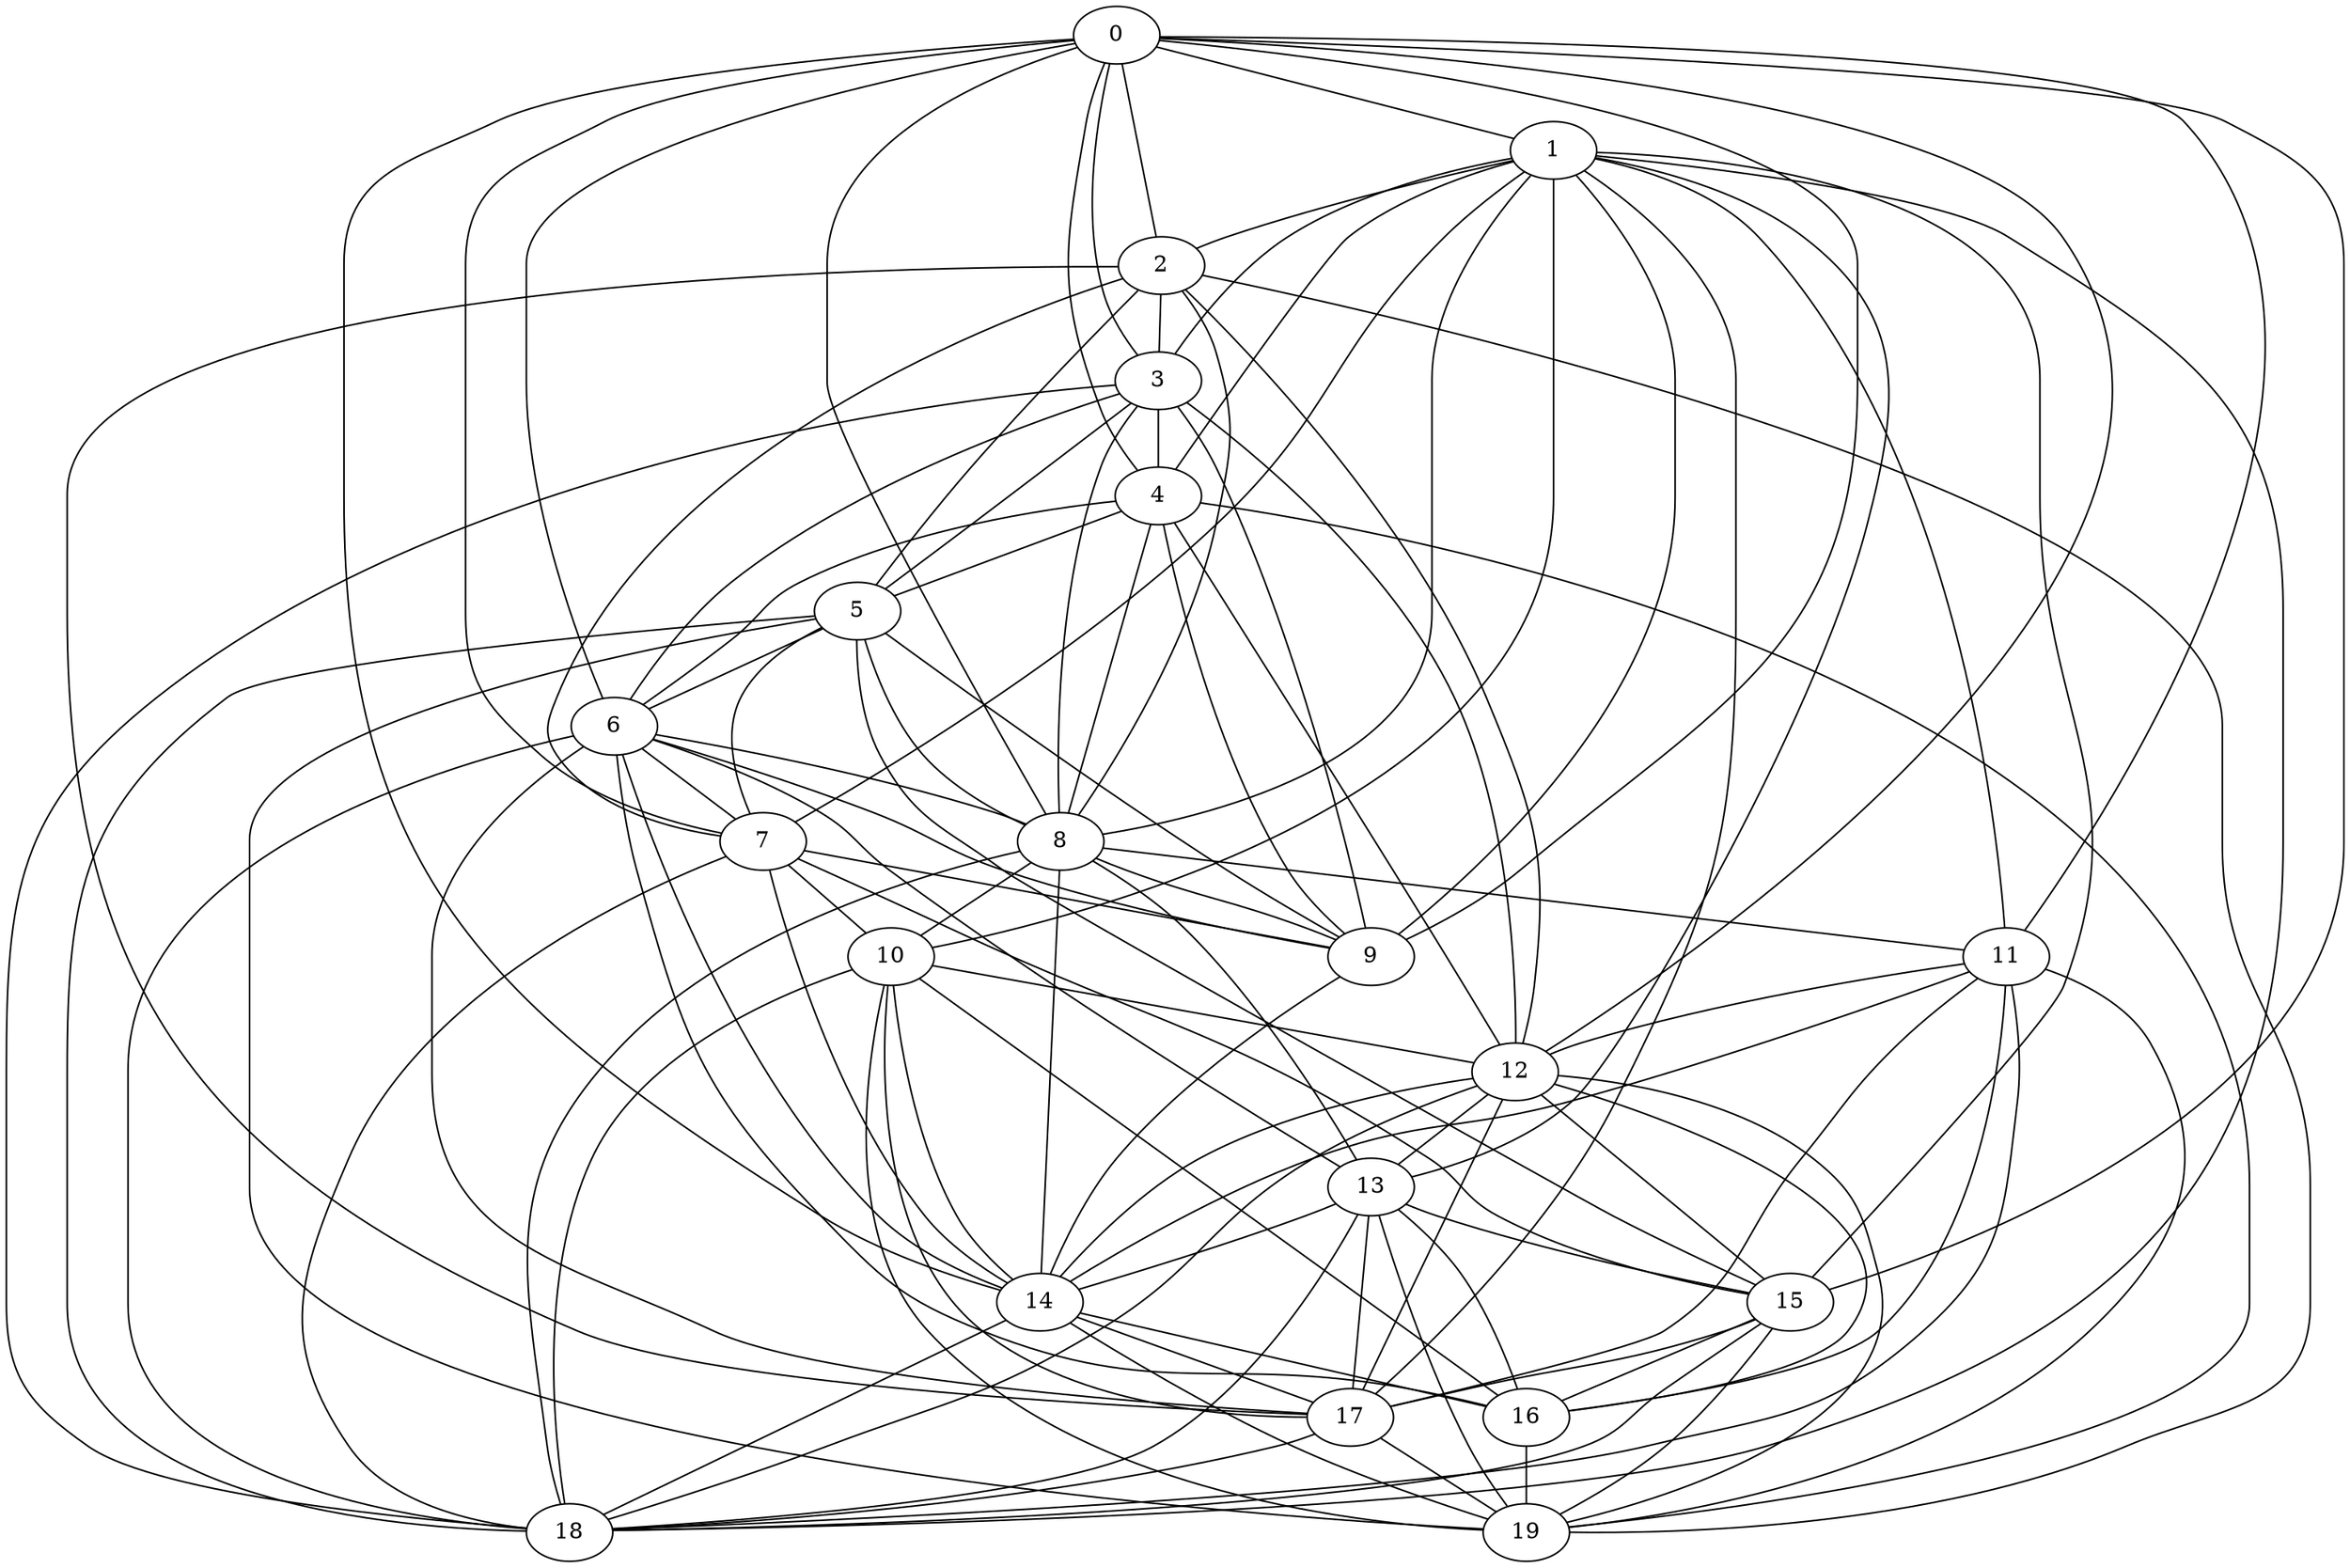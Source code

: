 graph G {
   8 -- 9
   8 -- 11
   8 -- 18
   8 -- 14
   8 -- 13
   8 -- 10
   0 -- 3
   0 -- 2
   0 -- 6
   0 -- 1
   0 -- 9
   0 -- 8
   0 -- 7
   0 -- 12
   0 -- 4
   0 -- 15
   0 -- 11
   0 -- 14
   1 -- 11
   1 -- 3
   1 -- 17
   1 -- 9
   1 -- 4
   1 -- 7
   1 -- 8
   1 -- 2
   1 -- 13
   1 -- 15
   1 -- 18
   1 -- 10
   2 -- 8
   2 -- 7
   2 -- 5
   2 -- 19
   2 -- 3
   2 -- 17
   2 -- 12
   3 -- 9
   3 -- 8
   3 -- 6
   3 -- 12
   3 -- 4
   3 -- 5
   3 -- 18
   4 -- 6
   4 -- 5
   4 -- 9
   4 -- 8
   4 -- 19
   4 -- 12
   5 -- 8
   5 -- 9
   5 -- 15
   5 -- 7
   5 -- 18
   5 -- 6
   5 -- 19
   6 -- 16
   6 -- 8
   6 -- 9
   6 -- 7
   6 -- 18
   6 -- 14
   6 -- 13
   6 -- 17
   7 -- 18
   7 -- 9
   7 -- 14
   7 -- 15
   7 -- 10
   9 -- 14
   10 -- 16
   10 -- 14
   10 -- 17
   10 -- 12
   10 -- 19
   10 -- 18
   11 -- 17
   11 -- 12
   11 -- 19
   11 -- 16
   11 -- 18
   11 -- 14
   12 -- 18
   12 -- 19
   12 -- 16
   12 -- 17
   12 -- 13
   12 -- 15
   12 -- 14
   13 -- 19
   13 -- 18
   13 -- 17
   13 -- 14
   13 -- 15
   13 -- 16
   14 -- 17
   14 -- 18
   14 -- 19
   14 -- 16
   15 -- 16
   15 -- 19
   15 -- 18
   15 -- 17
   16 -- 19
   17 -- 19
   17 -- 18
}
